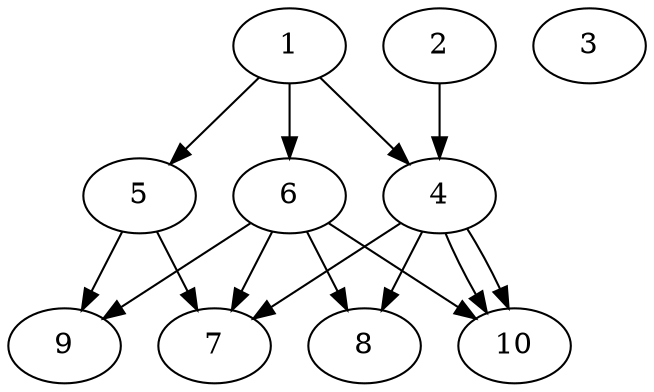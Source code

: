 // DAG automatically generated by daggen at Thu Oct  3 13:58:05 2019
// ./daggen --dot -n 10 --ccr 0.5 --fat 0.7 --regular 0.5 --density 0.9 --mindata 5242880 --maxdata 52428800 
digraph G {
  1 [size="74319872", alpha="0.14", expect_size="37159936"] 
  1 -> 4 [size ="37159936"]
  1 -> 5 [size ="37159936"]
  1 -> 6 [size ="37159936"]
  2 [size="18606080", alpha="0.08", expect_size="9303040"] 
  2 -> 4 [size ="9303040"]
  3 [size="38164480", alpha="0.10", expect_size="19082240"] 
  4 [size="26118144", alpha="0.16", expect_size="13059072"] 
  4 -> 7 [size ="13059072"]
  4 -> 8 [size ="13059072"]
  4 -> 10 [size ="13059072"]
  4 -> 10 [size ="13059072"]
  5 [size="94404608", alpha="0.16", expect_size="47202304"] 
  5 -> 7 [size ="47202304"]
  5 -> 9 [size ="47202304"]
  6 [size="85577728", alpha="0.06", expect_size="42788864"] 
  6 -> 7 [size ="42788864"]
  6 -> 8 [size ="42788864"]
  6 -> 9 [size ="42788864"]
  6 -> 10 [size ="42788864"]
  7 [size="84586496", alpha="0.09", expect_size="42293248"] 
  8 [size="84107264", alpha="0.05", expect_size="42053632"] 
  9 [size="59117568", alpha="0.09", expect_size="29558784"] 
  10 [size="21397504", alpha="0.12", expect_size="10698752"] 
}
